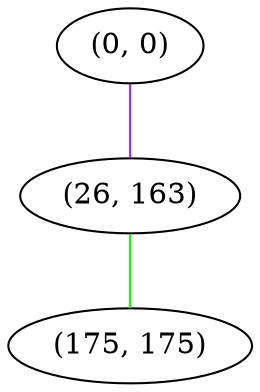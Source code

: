 graph "" {
"(0, 0)";
"(26, 163)";
"(175, 175)";
"(0, 0)" -- "(26, 163)"  [color=purple, key=0, weight=4];
"(26, 163)" -- "(175, 175)"  [color=green, key=0, weight=2];
}

